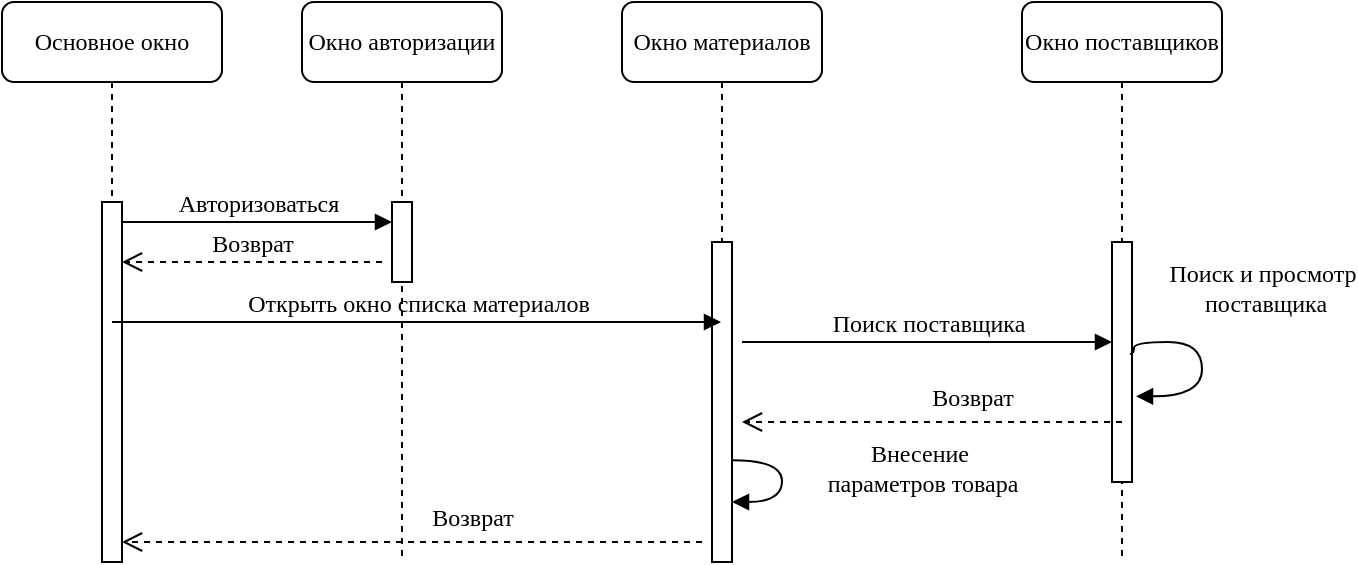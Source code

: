 <mxfile version="22.1.0" type="google">
  <diagram name="Page-1" id="13e1069c-82ec-6db2-03f1-153e76fe0fe0">
    <mxGraphModel grid="1" page="1" gridSize="10" guides="1" tooltips="1" connect="1" arrows="1" fold="1" pageScale="1" pageWidth="1100" pageHeight="850" background="none" math="0" shadow="0">
      <root>
        <mxCell id="0" />
        <mxCell id="1" parent="0" />
        <mxCell id="7baba1c4bc27f4b0-2" value="Окно авторизации" style="shape=umlLifeline;perimeter=lifelinePerimeter;whiteSpace=wrap;html=1;container=1;collapsible=0;recursiveResize=0;outlineConnect=0;rounded=1;shadow=0;comic=0;labelBackgroundColor=none;strokeWidth=1;fontFamily=Verdana;fontSize=12;align=center;" vertex="1" parent="1">
          <mxGeometry x="240" y="80" width="100" height="280" as="geometry" />
        </mxCell>
        <mxCell id="7baba1c4bc27f4b0-10" value="" style="html=1;points=[];perimeter=orthogonalPerimeter;rounded=0;shadow=0;comic=0;labelBackgroundColor=none;strokeWidth=1;fontFamily=Verdana;fontSize=12;align=center;" vertex="1" parent="7baba1c4bc27f4b0-2">
          <mxGeometry x="45" y="100" width="10" height="40" as="geometry" />
        </mxCell>
        <mxCell id="7baba1c4bc27f4b0-3" value="Окно материалов" style="shape=umlLifeline;perimeter=lifelinePerimeter;whiteSpace=wrap;html=1;container=1;collapsible=0;recursiveResize=0;outlineConnect=0;rounded=1;shadow=0;comic=0;labelBackgroundColor=none;strokeWidth=1;fontFamily=Verdana;fontSize=12;align=center;" vertex="1" parent="1">
          <mxGeometry x="400" y="80" width="100" height="280" as="geometry" />
        </mxCell>
        <mxCell id="7baba1c4bc27f4b0-13" value="" style="html=1;points=[];perimeter=orthogonalPerimeter;rounded=0;shadow=0;comic=0;labelBackgroundColor=none;strokeWidth=1;fontFamily=Verdana;fontSize=12;align=center;" vertex="1" parent="7baba1c4bc27f4b0-3">
          <mxGeometry x="45" y="120" width="10" height="160" as="geometry" />
        </mxCell>
        <mxCell id="2jb0UfUXojAi2Yqv621_-11" value="&lt;div&gt;Внесение&amp;nbsp;&lt;/div&gt;&lt;div&gt;параметров товара&lt;/div&gt;" style="html=1;verticalAlign=bottom;endArrow=block;labelBackgroundColor=none;fontFamily=Verdana;fontSize=12;elbow=vertical;edgeStyle=orthogonalEdgeStyle;curved=1;exitX=0.994;exitY=0.682;exitDx=0;exitDy=0;exitPerimeter=0;" edge="1" parent="7baba1c4bc27f4b0-3" source="7baba1c4bc27f4b0-13" target="7baba1c4bc27f4b0-13">
          <mxGeometry x="0.295" y="-70" relative="1" as="geometry">
            <mxPoint x="64" y="236" as="sourcePoint" />
            <mxPoint x="110" y="260" as="targetPoint" />
            <Array as="points">
              <mxPoint x="80" y="229" />
              <mxPoint x="80" y="250" />
            </Array>
            <mxPoint x="70" y="70" as="offset" />
          </mxGeometry>
        </mxCell>
        <mxCell id="7baba1c4bc27f4b0-8" value="Основное окно " style="shape=umlLifeline;perimeter=lifelinePerimeter;whiteSpace=wrap;html=1;container=1;collapsible=0;recursiveResize=0;outlineConnect=0;rounded=1;shadow=0;comic=0;labelBackgroundColor=none;strokeWidth=1;fontFamily=Verdana;fontSize=12;align=center;" vertex="1" parent="1">
          <mxGeometry x="90" y="80" width="110" height="280" as="geometry" />
        </mxCell>
        <mxCell id="7baba1c4bc27f4b0-9" value="" style="html=1;points=[];perimeter=orthogonalPerimeter;rounded=0;shadow=0;comic=0;labelBackgroundColor=none;strokeWidth=1;fontFamily=Verdana;fontSize=12;align=center;" vertex="1" parent="7baba1c4bc27f4b0-8">
          <mxGeometry x="50" y="100" width="10" height="180" as="geometry" />
        </mxCell>
        <mxCell id="2jb0UfUXojAi2Yqv621_-1" value="Открыть окно списка материалов " style="html=1;verticalAlign=bottom;endArrow=block;labelBackgroundColor=none;fontFamily=Verdana;fontSize=12;edgeStyle=elbowEdgeStyle;elbow=vertical;" edge="1" parent="7baba1c4bc27f4b0-8" target="7baba1c4bc27f4b0-3">
          <mxGeometry relative="1" as="geometry">
            <mxPoint x="55" y="160" as="sourcePoint" />
            <Array as="points">
              <mxPoint x="60" y="160" />
            </Array>
            <mxPoint x="185" y="160" as="targetPoint" />
          </mxGeometry>
        </mxCell>
        <mxCell id="7baba1c4bc27f4b0-11" value="Авторизоваться" style="html=1;verticalAlign=bottom;endArrow=block;labelBackgroundColor=none;fontFamily=Verdana;fontSize=12;edgeStyle=elbowEdgeStyle;elbow=vertical;" edge="1" parent="1">
          <mxGeometry relative="1" as="geometry">
            <mxPoint x="150" y="190" as="sourcePoint" />
            <mxPoint x="285" y="190" as="targetPoint" />
            <Array as="points">
              <mxPoint x="220" y="190" />
            </Array>
          </mxGeometry>
        </mxCell>
        <mxCell id="2jb0UfUXojAi2Yqv621_-3" value="Возврат" style="html=1;verticalAlign=bottom;endArrow=open;dashed=1;endSize=8;labelBackgroundColor=none;fontFamily=Verdana;fontSize=12;" edge="1" parent="1">
          <mxGeometry x="-0.197" y="-3" relative="1" as="geometry">
            <mxPoint x="150" y="350.0" as="targetPoint" />
            <mxPoint x="440" y="350" as="sourcePoint" />
            <Array as="points" />
            <mxPoint x="1" as="offset" />
          </mxGeometry>
        </mxCell>
        <mxCell id="2jb0UfUXojAi2Yqv621_-4" value="Возврат" style="html=1;verticalAlign=bottom;endArrow=open;dashed=1;endSize=8;labelBackgroundColor=none;fontFamily=Verdana;fontSize=12;" edge="1" parent="1">
          <mxGeometry relative="1" as="geometry">
            <mxPoint x="150" y="210" as="targetPoint" />
            <mxPoint x="280" y="210" as="sourcePoint" />
            <Array as="points" />
          </mxGeometry>
        </mxCell>
        <mxCell id="2jb0UfUXojAi2Yqv621_-6" value="Окно поставщиков" style="shape=umlLifeline;perimeter=lifelinePerimeter;whiteSpace=wrap;html=1;container=1;collapsible=0;recursiveResize=0;outlineConnect=0;rounded=1;shadow=0;comic=0;labelBackgroundColor=none;strokeWidth=1;fontFamily=Verdana;fontSize=12;align=center;" vertex="1" parent="1">
          <mxGeometry x="600" y="80" width="100" height="280" as="geometry" />
        </mxCell>
        <mxCell id="2jb0UfUXojAi2Yqv621_-7" value="" style="html=1;points=[];perimeter=orthogonalPerimeter;rounded=0;shadow=0;comic=0;labelBackgroundColor=none;strokeWidth=1;fontFamily=Verdana;fontSize=12;align=center;" vertex="1" parent="2jb0UfUXojAi2Yqv621_-6">
          <mxGeometry x="45" y="120" width="10" height="120" as="geometry" />
        </mxCell>
        <mxCell id="2jb0UfUXojAi2Yqv621_-8" value="&lt;div&gt;Поиск и просмотр&lt;/div&gt;&lt;div&gt;&amp;nbsp;поставщика&lt;/div&gt;" style="html=1;verticalAlign=bottom;endArrow=block;labelBackgroundColor=none;fontFamily=Verdana;fontSize=12;elbow=vertical;edgeStyle=orthogonalEdgeStyle;curved=1;exitX=0.9;exitY=0.467;exitDx=0;exitDy=0;exitPerimeter=0;entryX=1.2;entryY=0.643;entryDx=0;entryDy=0;entryPerimeter=0;" edge="1" parent="2jb0UfUXojAi2Yqv621_-6" source="2jb0UfUXojAi2Yqv621_-7" target="2jb0UfUXojAi2Yqv621_-7">
          <mxGeometry x="-0.178" y="32" relative="1" as="geometry">
            <mxPoint x="195" y="202" as="sourcePoint" />
            <mxPoint x="200" y="240" as="targetPoint" />
            <Array as="points">
              <mxPoint x="56" y="176" />
              <mxPoint x="56" y="170" />
              <mxPoint x="90" y="170" />
              <mxPoint x="90" y="197" />
            </Array>
            <mxPoint x="-2" y="-10" as="offset" />
          </mxGeometry>
        </mxCell>
        <mxCell id="2jb0UfUXojAi2Yqv621_-9" value="Поиск поставщика" style="html=1;verticalAlign=bottom;endArrow=block;labelBackgroundColor=none;fontFamily=Verdana;fontSize=12;edgeStyle=elbowEdgeStyle;elbow=vertical;" edge="1" parent="2jb0UfUXojAi2Yqv621_-6">
          <mxGeometry relative="1" as="geometry">
            <mxPoint x="-140" y="170" as="sourcePoint" />
            <Array as="points" />
            <mxPoint x="45" y="170" as="targetPoint" />
          </mxGeometry>
        </mxCell>
        <mxCell id="2jb0UfUXojAi2Yqv621_-10" value="Возврат" style="html=1;verticalAlign=bottom;endArrow=open;dashed=1;endSize=8;labelBackgroundColor=none;fontFamily=Verdana;fontSize=12;" edge="1" parent="1">
          <mxGeometry x="-0.197" y="-3" relative="1" as="geometry">
            <mxPoint x="460" y="290" as="targetPoint" />
            <mxPoint x="650" y="290" as="sourcePoint" />
            <Array as="points" />
            <mxPoint x="1" as="offset" />
          </mxGeometry>
        </mxCell>
      </root>
    </mxGraphModel>
  </diagram>
</mxfile>
